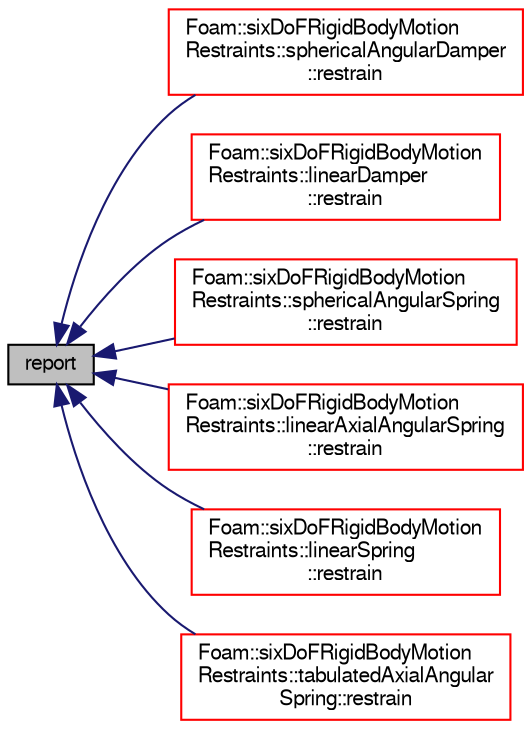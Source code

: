 digraph "report"
{
  bgcolor="transparent";
  edge [fontname="FreeSans",fontsize="10",labelfontname="FreeSans",labelfontsize="10"];
  node [fontname="FreeSans",fontsize="10",shape=record];
  rankdir="LR";
  Node809 [label="report",height=0.2,width=0.4,color="black", fillcolor="grey75", style="filled", fontcolor="black"];
  Node809 -> Node810 [dir="back",color="midnightblue",fontsize="10",style="solid",fontname="FreeSans"];
  Node810 [label="Foam::sixDoFRigidBodyMotion\lRestraints::sphericalAngularDamper\l::restrain",height=0.2,width=0.4,color="red",URL="$a29518.html#a5a33f13a3b2e956e9be8cfaffc87a34b",tooltip="Calculate the restraint position, force and moment. "];
  Node809 -> Node814 [dir="back",color="midnightblue",fontsize="10",style="solid",fontname="FreeSans"];
  Node814 [label="Foam::sixDoFRigidBodyMotion\lRestraints::linearDamper\l::restrain",height=0.2,width=0.4,color="red",URL="$a29506.html#a5a33f13a3b2e956e9be8cfaffc87a34b",tooltip="Calculate the restraint position, force and moment. "];
  Node809 -> Node817 [dir="back",color="midnightblue",fontsize="10",style="solid",fontname="FreeSans"];
  Node817 [label="Foam::sixDoFRigidBodyMotion\lRestraints::sphericalAngularSpring\l::restrain",height=0.2,width=0.4,color="red",URL="$a29522.html#a5a33f13a3b2e956e9be8cfaffc87a34b",tooltip="Calculate the restraint position, force and moment. "];
  Node809 -> Node821 [dir="back",color="midnightblue",fontsize="10",style="solid",fontname="FreeSans"];
  Node821 [label="Foam::sixDoFRigidBodyMotion\lRestraints::linearAxialAngularSpring\l::restrain",height=0.2,width=0.4,color="red",URL="$a29502.html#a5a33f13a3b2e956e9be8cfaffc87a34b",tooltip="Calculate the restraint position, force and moment. "];
  Node809 -> Node825 [dir="back",color="midnightblue",fontsize="10",style="solid",fontname="FreeSans"];
  Node825 [label="Foam::sixDoFRigidBodyMotion\lRestraints::linearSpring\l::restrain",height=0.2,width=0.4,color="red",URL="$a29510.html#a5a33f13a3b2e956e9be8cfaffc87a34b",tooltip="Calculate the restraint position, force and moment. "];
  Node809 -> Node828 [dir="back",color="midnightblue",fontsize="10",style="solid",fontname="FreeSans"];
  Node828 [label="Foam::sixDoFRigidBodyMotion\lRestraints::tabulatedAxialAngular\lSpring::restrain",height=0.2,width=0.4,color="red",URL="$a29526.html#a5a33f13a3b2e956e9be8cfaffc87a34b",tooltip="Calculate the restraint position, force and moment. "];
}

